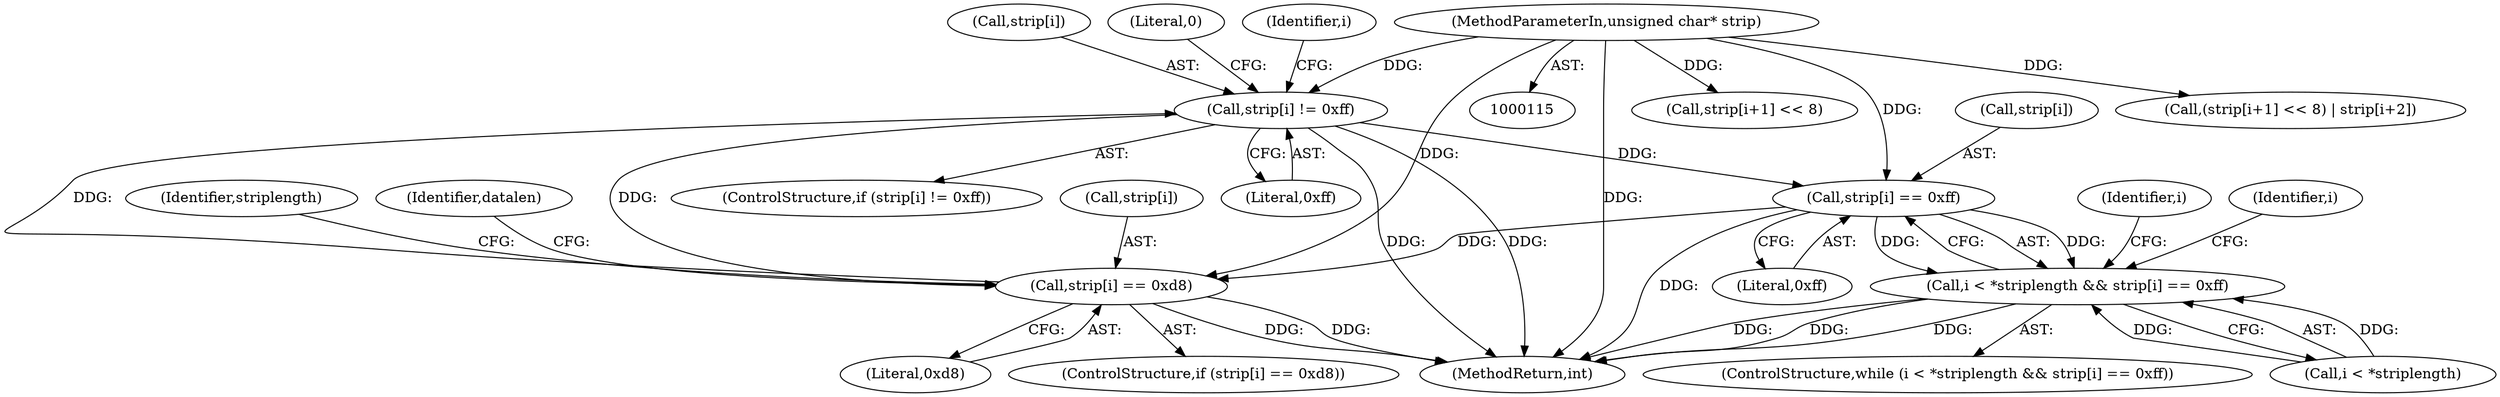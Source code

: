 digraph "0_libtiff_83a4b92815ea04969d494416eaae3d4c6b338e4a#diff-c8b4b355f9b5c06d585b23138e1c185f_3@array" {
"1000141" [label="(Call,strip[i] != 0xff)"];
"1000171" [label="(Call,strip[i] == 0xd8)"];
"1000141" [label="(Call,strip[i] != 0xff)"];
"1000116" [label="(MethodParameterIn,unsigned char* strip)"];
"1000156" [label="(Call,strip[i] == 0xff)"];
"1000151" [label="(Call,i < *striplength && strip[i] == 0xff)"];
"1000116" [label="(MethodParameterIn,unsigned char* strip)"];
"1000142" [label="(Call,strip[i])"];
"1000170" [label="(ControlStructure,if (strip[i] == 0xd8))"];
"1000145" [label="(Literal,0xff)"];
"1000151" [label="(Call,i < *striplength && strip[i] == 0xff)"];
"1000157" [label="(Call,strip[i])"];
"1000141" [label="(Call,strip[i] != 0xff)"];
"1000193" [label="(Call,strip[i+1] << 8)"];
"1000147" [label="(Literal,0)"];
"1000156" [label="(Call,strip[i] == 0xff)"];
"1000150" [label="(ControlStructure,while (i < *striplength && strip[i] == 0xff))"];
"1000152" [label="(Call,i < *striplength)"];
"1000165" [label="(Identifier,i)"];
"1000149" [label="(Identifier,i)"];
"1000175" [label="(Literal,0xd8)"];
"1000172" [label="(Call,strip[i])"];
"1000192" [label="(Call,(strip[i+1] << 8) | strip[i+2])"];
"1000185" [label="(Identifier,striplength)"];
"1000177" [label="(Identifier,datalen)"];
"1000678" [label="(MethodReturn,int)"];
"1000171" [label="(Call,strip[i] == 0xd8)"];
"1000160" [label="(Literal,0xff)"];
"1000162" [label="(Identifier,i)"];
"1000140" [label="(ControlStructure,if (strip[i] != 0xff))"];
"1000141" -> "1000140"  [label="AST: "];
"1000141" -> "1000145"  [label="CFG: "];
"1000142" -> "1000141"  [label="AST: "];
"1000145" -> "1000141"  [label="AST: "];
"1000147" -> "1000141"  [label="CFG: "];
"1000149" -> "1000141"  [label="CFG: "];
"1000141" -> "1000678"  [label="DDG: "];
"1000141" -> "1000678"  [label="DDG: "];
"1000171" -> "1000141"  [label="DDG: "];
"1000116" -> "1000141"  [label="DDG: "];
"1000141" -> "1000156"  [label="DDG: "];
"1000141" -> "1000171"  [label="DDG: "];
"1000171" -> "1000170"  [label="AST: "];
"1000171" -> "1000175"  [label="CFG: "];
"1000172" -> "1000171"  [label="AST: "];
"1000175" -> "1000171"  [label="AST: "];
"1000177" -> "1000171"  [label="CFG: "];
"1000185" -> "1000171"  [label="CFG: "];
"1000171" -> "1000678"  [label="DDG: "];
"1000171" -> "1000678"  [label="DDG: "];
"1000156" -> "1000171"  [label="DDG: "];
"1000116" -> "1000171"  [label="DDG: "];
"1000116" -> "1000115"  [label="AST: "];
"1000116" -> "1000678"  [label="DDG: "];
"1000116" -> "1000156"  [label="DDG: "];
"1000116" -> "1000193"  [label="DDG: "];
"1000116" -> "1000192"  [label="DDG: "];
"1000156" -> "1000151"  [label="AST: "];
"1000156" -> "1000160"  [label="CFG: "];
"1000157" -> "1000156"  [label="AST: "];
"1000160" -> "1000156"  [label="AST: "];
"1000151" -> "1000156"  [label="CFG: "];
"1000156" -> "1000678"  [label="DDG: "];
"1000156" -> "1000151"  [label="DDG: "];
"1000156" -> "1000151"  [label="DDG: "];
"1000151" -> "1000150"  [label="AST: "];
"1000151" -> "1000152"  [label="CFG: "];
"1000152" -> "1000151"  [label="AST: "];
"1000162" -> "1000151"  [label="CFG: "];
"1000165" -> "1000151"  [label="CFG: "];
"1000151" -> "1000678"  [label="DDG: "];
"1000151" -> "1000678"  [label="DDG: "];
"1000151" -> "1000678"  [label="DDG: "];
"1000152" -> "1000151"  [label="DDG: "];
"1000152" -> "1000151"  [label="DDG: "];
}
